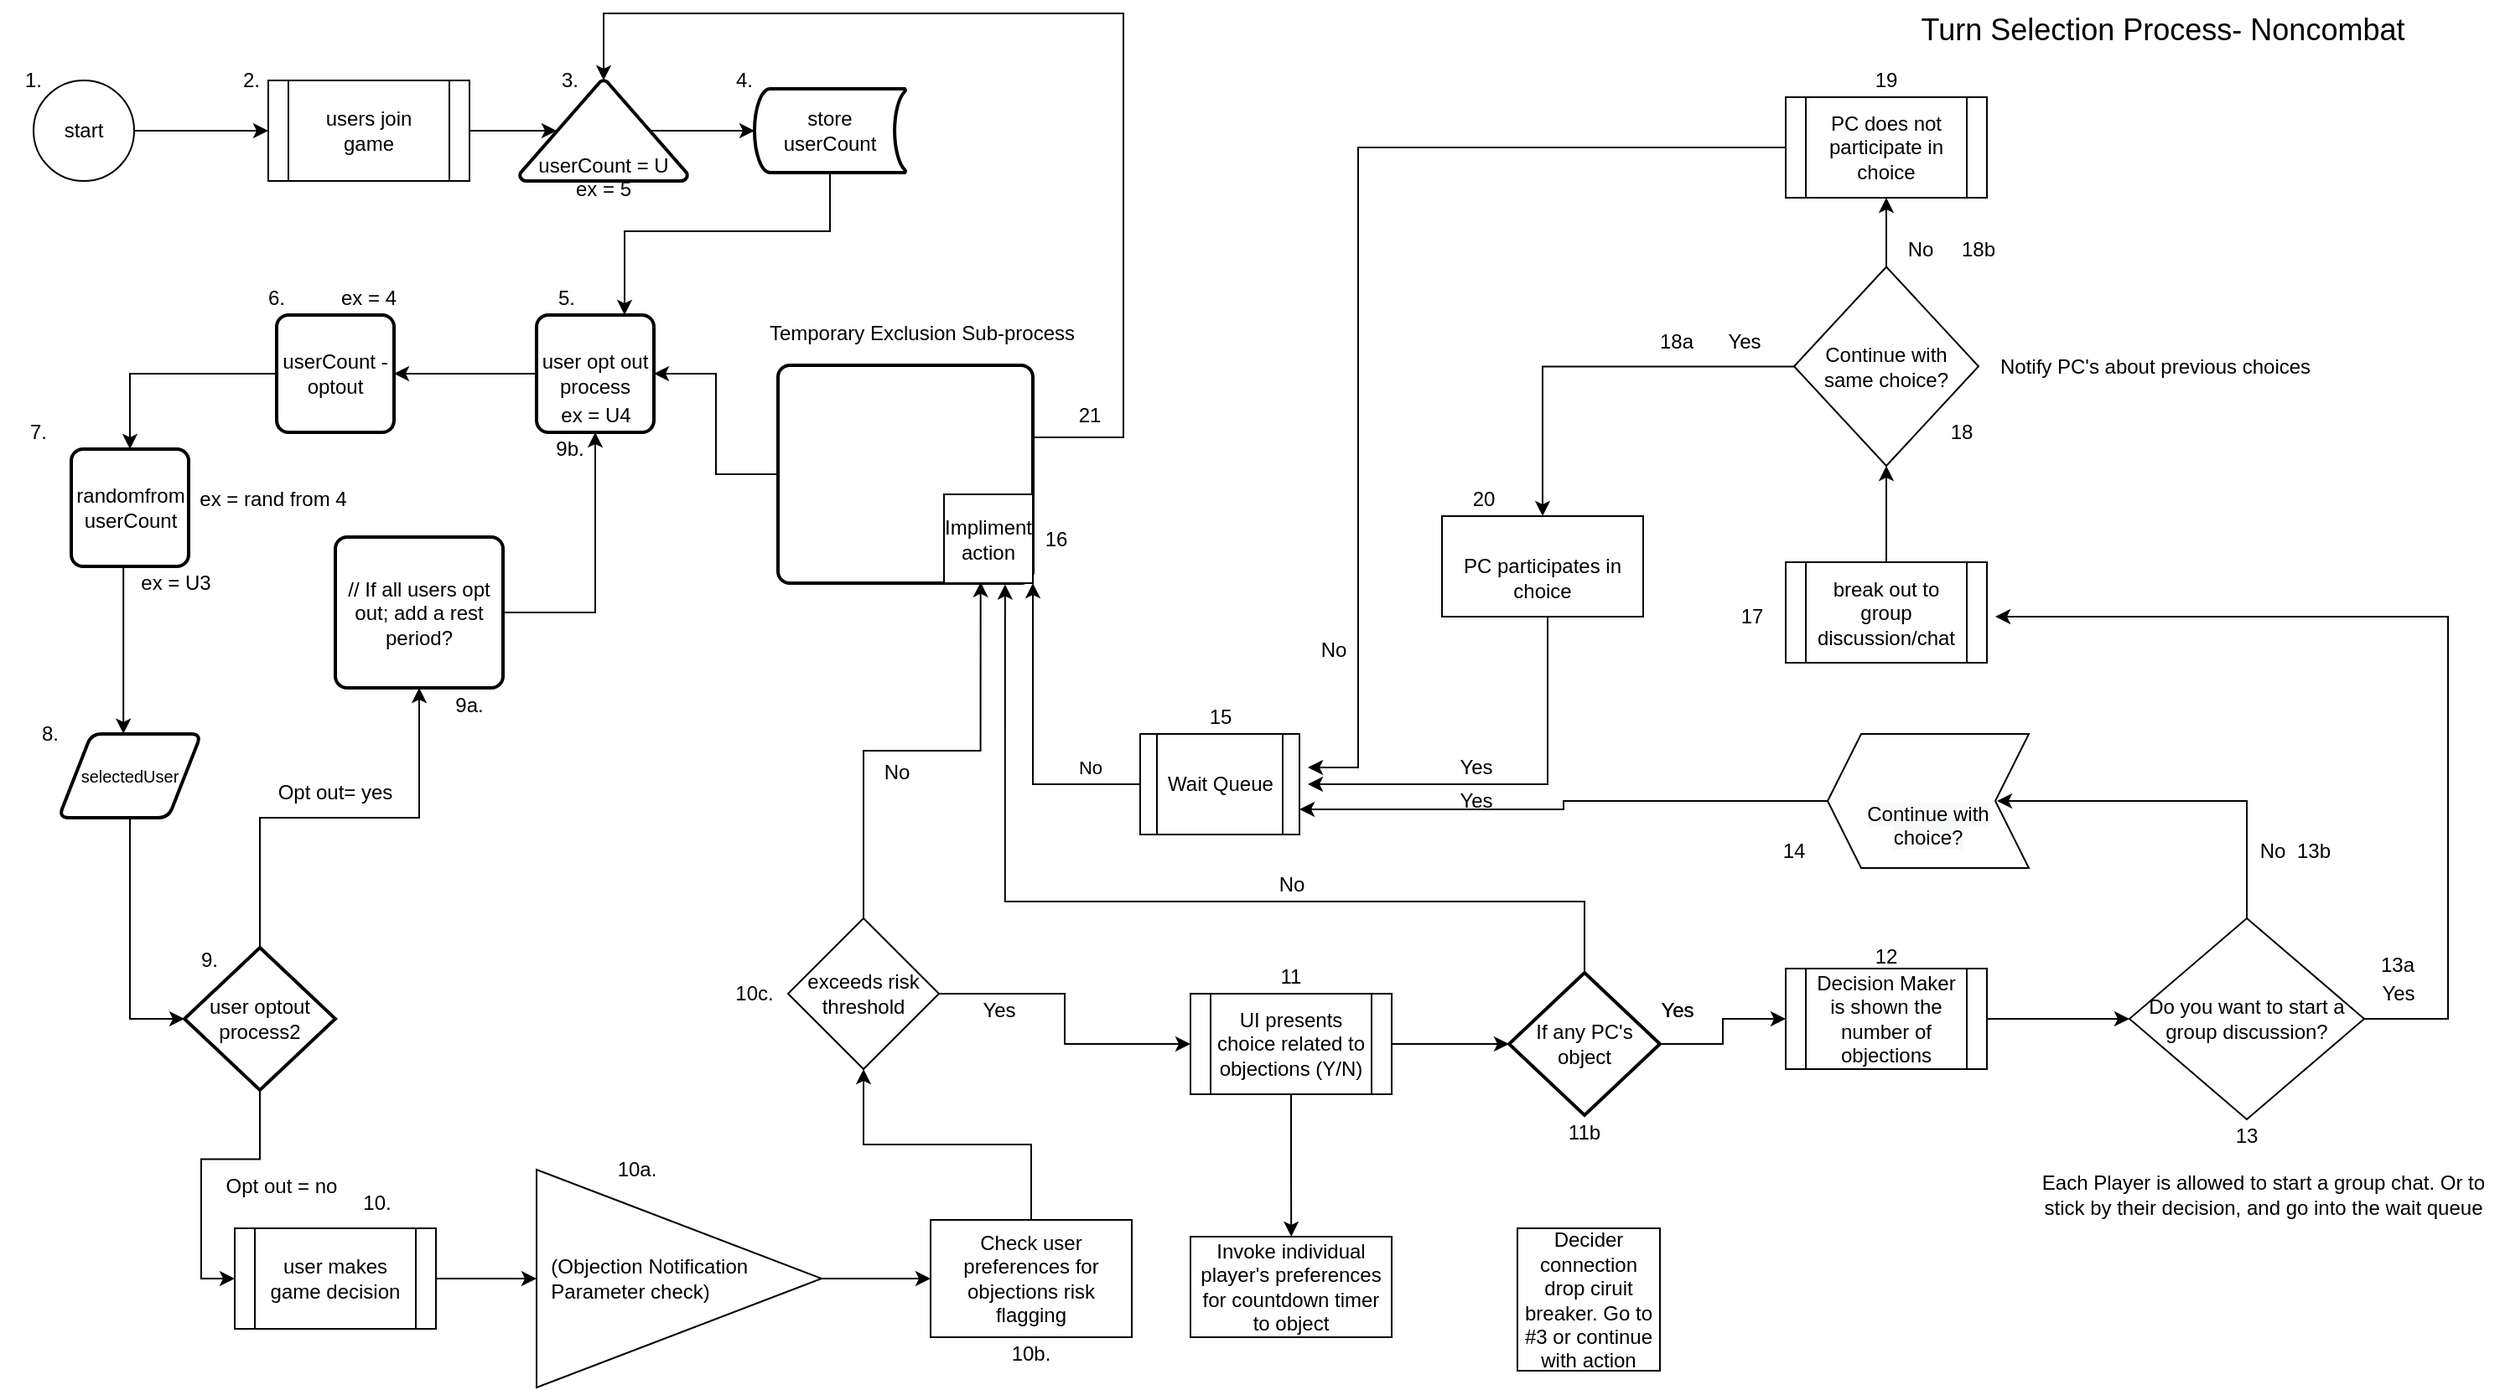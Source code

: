 <mxfile version="14.1.8" type="device"><diagram id="oWCx_M5No-wxquVbjRHU" name="Page-1"><mxGraphModel dx="2782" dy="967" grid="1" gridSize="10" guides="1" tooltips="1" connect="1" arrows="1" fold="1" page="1" pageScale="1" pageWidth="827" pageHeight="1169" math="0" shadow="0"><root><mxCell id="0"/><mxCell id="1" parent="0"/><mxCell id="B80tYZxgnYKz1QoP1Cwe-8" style="edgeStyle=orthogonalEdgeStyle;rounded=0;orthogonalLoop=1;jettySize=auto;html=1;entryX=0;entryY=0.5;entryDx=0;entryDy=0;" parent="1" source="B80tYZxgnYKz1QoP1Cwe-3" target="B80tYZxgnYKz1QoP1Cwe-7" edge="1"><mxGeometry relative="1" as="geometry"/></mxCell><mxCell id="B80tYZxgnYKz1QoP1Cwe-3" value="start" style="ellipse;whiteSpace=wrap;html=1;aspect=fixed;" parent="1" vertex="1"><mxGeometry x="-30" y="70" width="60" height="60" as="geometry"/></mxCell><mxCell id="B80tYZxgnYKz1QoP1Cwe-10" style="edgeStyle=orthogonalEdgeStyle;rounded=0;orthogonalLoop=1;jettySize=auto;html=1;exitX=0.78;exitY=0.5;exitDx=0;exitDy=0;exitPerimeter=0;entryX=0;entryY=0.5;entryDx=0;entryDy=0;entryPerimeter=0;" parent="1" source="B80tYZxgnYKz1QoP1Cwe-4" target="B80tYZxgnYKz1QoP1Cwe-5" edge="1"><mxGeometry relative="1" as="geometry"/></mxCell><mxCell id="B80tYZxgnYKz1QoP1Cwe-4" value="userCount = U" style="strokeWidth=2;html=1;shape=mxgraph.flowchart.extract_or_measurement;whiteSpace=wrap;verticalAlign=bottom;" parent="1" vertex="1"><mxGeometry x="260" y="70" width="100" height="60" as="geometry"/></mxCell><mxCell id="Dy7L4YhWGu7ANiwf-zTU-11" style="edgeStyle=orthogonalEdgeStyle;rounded=0;orthogonalLoop=1;jettySize=auto;html=1;entryX=0.75;entryY=0;entryDx=0;entryDy=0;" parent="1" source="B80tYZxgnYKz1QoP1Cwe-5" target="B80tYZxgnYKz1QoP1Cwe-23" edge="1"><mxGeometry relative="1" as="geometry"><mxPoint x="445" y="180" as="targetPoint"/><Array as="points"><mxPoint x="445" y="160"/><mxPoint x="322" y="160"/></Array></mxGeometry></mxCell><mxCell id="B80tYZxgnYKz1QoP1Cwe-5" value="store &lt;br&gt;userCount" style="strokeWidth=2;html=1;shape=mxgraph.flowchart.stored_data;whiteSpace=wrap;" parent="1" vertex="1"><mxGeometry x="400" y="75" width="90" height="50" as="geometry"/></mxCell><mxCell id="B80tYZxgnYKz1QoP1Cwe-9" style="edgeStyle=orthogonalEdgeStyle;rounded=0;orthogonalLoop=1;jettySize=auto;html=1;entryX=0.22;entryY=0.5;entryDx=0;entryDy=0;entryPerimeter=0;" parent="1" source="B80tYZxgnYKz1QoP1Cwe-7" target="B80tYZxgnYKz1QoP1Cwe-4" edge="1"><mxGeometry relative="1" as="geometry"><mxPoint x="250" y="100" as="targetPoint"/></mxGeometry></mxCell><mxCell id="B80tYZxgnYKz1QoP1Cwe-7" value="&lt;div&gt;users join &lt;br&gt;&lt;/div&gt;&lt;div&gt;game&lt;/div&gt;" style="shape=process;whiteSpace=wrap;html=1;backgroundOutline=1;" parent="1" vertex="1"><mxGeometry x="110" y="70" width="120" height="60" as="geometry"/></mxCell><mxCell id="B80tYZxgnYKz1QoP1Cwe-21" style="edgeStyle=orthogonalEdgeStyle;rounded=0;orthogonalLoop=1;jettySize=auto;html=1;entryX=0.454;entryY=-0.003;entryDx=0;entryDy=0;entryPerimeter=0;" parent="1" source="B80tYZxgnYKz1QoP1Cwe-11" target="B80tYZxgnYKz1QoP1Cwe-17" edge="1"><mxGeometry relative="1" as="geometry"><Array as="points"><mxPoint x="45" y="330"/><mxPoint x="44" y="330"/></Array></mxGeometry></mxCell><mxCell id="B80tYZxgnYKz1QoP1Cwe-11" value="randomfrom userCount" style="rounded=1;whiteSpace=wrap;html=1;absoluteArcSize=1;arcSize=14;strokeWidth=2;" parent="1" vertex="1"><mxGeometry x="-7.5" y="290" width="70" height="70" as="geometry"/></mxCell><mxCell id="UlQVZLmfVftrrOcNHDtC-3" style="edgeStyle=orthogonalEdgeStyle;rounded=0;orthogonalLoop=1;jettySize=auto;html=1;exitX=1;exitY=0.25;exitDx=0;exitDy=0;entryX=0.5;entryY=0;entryDx=0;entryDy=0;entryPerimeter=0;" parent="1" source="B80tYZxgnYKz1QoP1Cwe-15" target="B80tYZxgnYKz1QoP1Cwe-4" edge="1"><mxGeometry relative="1" as="geometry"><mxPoint x="520" y="109" as="targetPoint"/><Array as="points"><mxPoint x="566" y="283"/><mxPoint x="620" y="283"/><mxPoint x="620" y="30"/><mxPoint x="310" y="30"/></Array></mxGeometry></mxCell><mxCell id="PxS6H35MOPUy0HaYSPKW-5" style="edgeStyle=orthogonalEdgeStyle;rounded=0;orthogonalLoop=1;jettySize=auto;html=1;entryX=1;entryY=0.5;entryDx=0;entryDy=0;" parent="1" source="B80tYZxgnYKz1QoP1Cwe-15" target="B80tYZxgnYKz1QoP1Cwe-23" edge="1"><mxGeometry relative="1" as="geometry"/></mxCell><mxCell id="B80tYZxgnYKz1QoP1Cwe-15" value="" style="rounded=1;whiteSpace=wrap;html=1;absoluteArcSize=1;arcSize=14;strokeWidth=2;" parent="1" vertex="1"><mxGeometry x="414" y="240" width="152" height="130" as="geometry"/></mxCell><mxCell id="B80tYZxgnYKz1QoP1Cwe-16" value="Temporary Exclusion Sub-process" style="text;html=1;strokeColor=none;fillColor=none;align=center;verticalAlign=middle;whiteSpace=wrap;rounded=0;" parent="1" vertex="1"><mxGeometry x="370" y="210.63" width="260" height="20" as="geometry"/></mxCell><mxCell id="PxS6H35MOPUy0HaYSPKW-12" style="edgeStyle=orthogonalEdgeStyle;rounded=0;orthogonalLoop=1;jettySize=auto;html=1;entryX=0;entryY=0.5;entryDx=0;entryDy=0;entryPerimeter=0;" parent="1" source="B80tYZxgnYKz1QoP1Cwe-17" target="B80tYZxgnYKz1QoP1Cwe-34" edge="1"><mxGeometry relative="1" as="geometry"/></mxCell><mxCell id="B80tYZxgnYKz1QoP1Cwe-17" value="&lt;div style=&quot;font-size: 10px&quot;&gt;&lt;font style=&quot;font-size: 10px&quot;&gt;selectedUser&lt;/font&gt;&lt;/div&gt;" style="shape=parallelogram;html=1;strokeWidth=2;perimeter=parallelogramPerimeter;whiteSpace=wrap;rounded=1;arcSize=12;size=0.23;" parent="1" vertex="1"><mxGeometry x="-15" y="460" width="85" height="50" as="geometry"/></mxCell><mxCell id="B80tYZxgnYKz1QoP1Cwe-18" value="ex = U3" style="text;html=1;strokeColor=none;fillColor=none;align=center;verticalAlign=middle;whiteSpace=wrap;rounded=0;" parent="1" vertex="1"><mxGeometry x="30" y="360" width="50" height="20" as="geometry"/></mxCell><mxCell id="B80tYZxgnYKz1QoP1Cwe-19" value="ex = 5" style="text;html=1;strokeColor=none;fillColor=none;align=center;verticalAlign=middle;whiteSpace=wrap;rounded=0;" parent="1" vertex="1"><mxGeometry x="290" y="125" width="40" height="20" as="geometry"/></mxCell><mxCell id="B80tYZxgnYKz1QoP1Cwe-28" style="edgeStyle=orthogonalEdgeStyle;rounded=0;orthogonalLoop=1;jettySize=auto;html=1;entryX=1;entryY=0.5;entryDx=0;entryDy=0;" parent="1" source="B80tYZxgnYKz1QoP1Cwe-23" target="B80tYZxgnYKz1QoP1Cwe-27" edge="1"><mxGeometry relative="1" as="geometry"/></mxCell><mxCell id="B80tYZxgnYKz1QoP1Cwe-23" value="user opt out process" style="rounded=1;whiteSpace=wrap;html=1;absoluteArcSize=1;arcSize=14;strokeWidth=2;" parent="1" vertex="1"><mxGeometry x="270" y="210" width="70" height="70" as="geometry"/></mxCell><mxCell id="B80tYZxgnYKz1QoP1Cwe-29" style="edgeStyle=orthogonalEdgeStyle;rounded=0;orthogonalLoop=1;jettySize=auto;html=1;entryX=0.5;entryY=0;entryDx=0;entryDy=0;" parent="1" source="B80tYZxgnYKz1QoP1Cwe-27" target="B80tYZxgnYKz1QoP1Cwe-11" edge="1"><mxGeometry relative="1" as="geometry"/></mxCell><mxCell id="B80tYZxgnYKz1QoP1Cwe-27" value="userCount - optout" style="rounded=1;whiteSpace=wrap;html=1;absoluteArcSize=1;arcSize=14;strokeWidth=2;" parent="1" vertex="1"><mxGeometry x="115" y="210" width="70" height="70" as="geometry"/></mxCell><mxCell id="B80tYZxgnYKz1QoP1Cwe-30" value="ex = U4" style="text;html=1;strokeColor=none;fillColor=none;align=center;verticalAlign=middle;whiteSpace=wrap;rounded=0;" parent="1" vertex="1"><mxGeometry x="282.5" y="260" width="45" height="20" as="geometry"/></mxCell><mxCell id="B80tYZxgnYKz1QoP1Cwe-31" value="&lt;div&gt;ex = 4&lt;/div&gt;" style="text;html=1;strokeColor=none;fillColor=none;align=center;verticalAlign=middle;whiteSpace=wrap;rounded=0;" parent="1" vertex="1"><mxGeometry x="150" y="190" width="40" height="20" as="geometry"/></mxCell><mxCell id="B80tYZxgnYKz1QoP1Cwe-32" value="ex = rand from 4" style="text;html=1;strokeColor=none;fillColor=none;align=center;verticalAlign=middle;whiteSpace=wrap;rounded=0;" parent="1" vertex="1"><mxGeometry x="62.5" y="310" width="100" height="20" as="geometry"/></mxCell><mxCell id="PxS6H35MOPUy0HaYSPKW-9" style="edgeStyle=orthogonalEdgeStyle;rounded=0;orthogonalLoop=1;jettySize=auto;html=1;" parent="1" source="B80tYZxgnYKz1QoP1Cwe-34" target="UlQVZLmfVftrrOcNHDtC-8" edge="1"><mxGeometry relative="1" as="geometry"/></mxCell><mxCell id="PxS6H35MOPUy0HaYSPKW-23" style="edgeStyle=orthogonalEdgeStyle;rounded=0;orthogonalLoop=1;jettySize=auto;html=1;entryX=0;entryY=0.5;entryDx=0;entryDy=0;" parent="1" source="B80tYZxgnYKz1QoP1Cwe-34" target="bzGtWMYTgqq_oHbvVR3t-1" edge="1"><mxGeometry relative="1" as="geometry"/></mxCell><mxCell id="B80tYZxgnYKz1QoP1Cwe-34" value="user optout process2" style="strokeWidth=2;html=1;shape=mxgraph.flowchart.decision;whiteSpace=wrap;" parent="1" vertex="1"><mxGeometry x="60" y="587.5" width="90" height="85" as="geometry"/></mxCell><mxCell id="bzGtWMYTgqq_oHbvVR3t-1" value="user makes game decision" style="shape=process;whiteSpace=wrap;html=1;backgroundOutline=1;" parent="1" vertex="1"><mxGeometry x="90" y="755" width="120" height="60" as="geometry"/></mxCell><mxCell id="bzGtWMYTgqq_oHbvVR3t-7" value="1." style="text;html=1;strokeColor=none;fillColor=none;align=center;verticalAlign=middle;whiteSpace=wrap;rounded=0;" parent="1" vertex="1"><mxGeometry x="-50" y="60" width="40" height="20" as="geometry"/></mxCell><mxCell id="bzGtWMYTgqq_oHbvVR3t-8" value="2." style="text;html=1;strokeColor=none;fillColor=none;align=center;verticalAlign=middle;whiteSpace=wrap;rounded=0;" parent="1" vertex="1"><mxGeometry x="80" y="60" width="40" height="20" as="geometry"/></mxCell><mxCell id="bzGtWMYTgqq_oHbvVR3t-9" value="3." style="text;html=1;strokeColor=none;fillColor=none;align=center;verticalAlign=middle;whiteSpace=wrap;rounded=0;" parent="1" vertex="1"><mxGeometry x="270" y="60" width="40" height="20" as="geometry"/></mxCell><mxCell id="bzGtWMYTgqq_oHbvVR3t-10" value="&lt;div&gt;4.&lt;/div&gt;" style="text;html=1;strokeColor=none;fillColor=none;align=center;verticalAlign=middle;whiteSpace=wrap;rounded=0;" parent="1" vertex="1"><mxGeometry x="374" y="60" width="40" height="20" as="geometry"/></mxCell><mxCell id="bzGtWMYTgqq_oHbvVR3t-11" value="5." style="text;html=1;strokeColor=none;fillColor=none;align=center;verticalAlign=middle;whiteSpace=wrap;rounded=0;" parent="1" vertex="1"><mxGeometry x="267.5" y="190" width="40" height="20" as="geometry"/></mxCell><mxCell id="bzGtWMYTgqq_oHbvVR3t-12" value="6." style="text;html=1;strokeColor=none;fillColor=none;align=center;verticalAlign=middle;whiteSpace=wrap;rounded=0;" parent="1" vertex="1"><mxGeometry x="95" y="190" width="40" height="20" as="geometry"/></mxCell><mxCell id="bzGtWMYTgqq_oHbvVR3t-13" value="7." style="text;html=1;strokeColor=none;fillColor=none;align=center;verticalAlign=middle;whiteSpace=wrap;rounded=0;" parent="1" vertex="1"><mxGeometry x="-47.5" y="270" width="40" height="20" as="geometry"/></mxCell><mxCell id="bzGtWMYTgqq_oHbvVR3t-14" value="8." style="text;html=1;strokeColor=none;fillColor=none;align=center;verticalAlign=middle;whiteSpace=wrap;rounded=0;" parent="1" vertex="1"><mxGeometry x="-40" y="450" width="40" height="20" as="geometry"/></mxCell><mxCell id="bzGtWMYTgqq_oHbvVR3t-15" value="9." style="text;html=1;strokeColor=none;fillColor=none;align=center;verticalAlign=middle;whiteSpace=wrap;rounded=0;" parent="1" vertex="1"><mxGeometry x="55" y="585" width="40" height="20" as="geometry"/></mxCell><mxCell id="bzGtWMYTgqq_oHbvVR3t-16" value="9a." style="text;html=1;strokeColor=none;fillColor=none;align=center;verticalAlign=middle;whiteSpace=wrap;rounded=0;" parent="1" vertex="1"><mxGeometry x="210" y="432.5" width="40" height="20" as="geometry"/></mxCell><mxCell id="bzGtWMYTgqq_oHbvVR3t-17" value="9b." style="text;html=1;strokeColor=none;fillColor=none;align=center;verticalAlign=middle;whiteSpace=wrap;rounded=0;" parent="1" vertex="1"><mxGeometry x="270" y="280" width="40" height="20" as="geometry"/></mxCell><mxCell id="PxS6H35MOPUy0HaYSPKW-10" style="edgeStyle=orthogonalEdgeStyle;rounded=0;orthogonalLoop=1;jettySize=auto;html=1;entryX=0.5;entryY=1;entryDx=0;entryDy=0;" parent="1" source="UlQVZLmfVftrrOcNHDtC-8" target="B80tYZxgnYKz1QoP1Cwe-23" edge="1"><mxGeometry relative="1" as="geometry"><mxPoint x="300" y="330" as="targetPoint"/></mxGeometry></mxCell><mxCell id="UlQVZLmfVftrrOcNHDtC-8" value="// If all users opt out; add a rest period?" style="rounded=1;whiteSpace=wrap;html=1;absoluteArcSize=1;arcSize=14;strokeWidth=2;" parent="1" vertex="1"><mxGeometry x="150" y="342.5" width="100" height="90" as="geometry"/></mxCell><mxCell id="UlQVZLmfVftrrOcNHDtC-24" style="edgeStyle=orthogonalEdgeStyle;rounded=0;orthogonalLoop=1;jettySize=auto;html=1;entryX=0;entryY=0.5;entryDx=0;entryDy=0;entryPerimeter=0;" parent="1" source="UlQVZLmfVftrrOcNHDtC-15" target="UlQVZLmfVftrrOcNHDtC-17" edge="1"><mxGeometry relative="1" as="geometry"/></mxCell><mxCell id="VPiIIbOqNxlEJTwEq-nO-1" style="edgeStyle=orthogonalEdgeStyle;rounded=0;orthogonalLoop=1;jettySize=auto;html=1;exitX=0.5;exitY=1;exitDx=0;exitDy=0;" parent="1" source="UlQVZLmfVftrrOcNHDtC-15" edge="1"><mxGeometry relative="1" as="geometry"><mxPoint x="720.103" y="760" as="targetPoint"/></mxGeometry></mxCell><mxCell id="UlQVZLmfVftrrOcNHDtC-15" value="UI presents choice related to objections (Y/N)" style="shape=process;whiteSpace=wrap;html=1;backgroundOutline=1;" parent="1" vertex="1"><mxGeometry x="660" y="615" width="120" height="60" as="geometry"/></mxCell><mxCell id="VPiIIbOqNxlEJTwEq-nO-19" style="edgeStyle=orthogonalEdgeStyle;rounded=0;orthogonalLoop=1;jettySize=auto;html=1;exitX=1;exitY=0.5;exitDx=0;exitDy=0;exitPerimeter=0;entryX=0;entryY=0.5;entryDx=0;entryDy=0;" parent="1" source="UlQVZLmfVftrrOcNHDtC-17" target="VPiIIbOqNxlEJTwEq-nO-15" edge="1"><mxGeometry relative="1" as="geometry"/></mxCell><mxCell id="VPiIIbOqNxlEJTwEq-nO-22" style="edgeStyle=orthogonalEdgeStyle;rounded=0;orthogonalLoop=1;jettySize=auto;html=1;entryX=0.891;entryY=1.006;entryDx=0;entryDy=0;entryPerimeter=0;" parent="1" source="UlQVZLmfVftrrOcNHDtC-17" target="B80tYZxgnYKz1QoP1Cwe-15" edge="1"><mxGeometry relative="1" as="geometry"><mxPoint x="580" y="460" as="targetPoint"/><Array as="points"><mxPoint x="895" y="560"/><mxPoint x="549" y="560"/></Array></mxGeometry></mxCell><mxCell id="UlQVZLmfVftrrOcNHDtC-17" value="&lt;span&gt;If any PC's object&lt;/span&gt;" style="strokeWidth=2;html=1;shape=mxgraph.flowchart.decision;whiteSpace=wrap;" parent="1" vertex="1"><mxGeometry x="850" y="602.5" width="90" height="85" as="geometry"/></mxCell><mxCell id="Dy7L4YhWGu7ANiwf-zTU-14" value="" style="edgeStyle=orthogonalEdgeStyle;rounded=0;orthogonalLoop=1;jettySize=auto;html=1;" parent="1" source="UlQVZLmfVftrrOcNHDtC-23" target="Dy7L4YhWGu7ANiwf-zTU-13" edge="1"><mxGeometry relative="1" as="geometry"/></mxCell><mxCell id="UlQVZLmfVftrrOcNHDtC-23" value="break out to group discussion/chat" style="shape=process;whiteSpace=wrap;html=1;backgroundOutline=1;" parent="1" vertex="1"><mxGeometry x="1015" y="357.5" width="120" height="60" as="geometry"/></mxCell><mxCell id="UlQVZLmfVftrrOcNHDtC-25" value="10." style="text;html=1;strokeColor=none;fillColor=none;align=center;verticalAlign=middle;whiteSpace=wrap;rounded=0;" parent="1" vertex="1"><mxGeometry x="155" y="730" width="40" height="20" as="geometry"/></mxCell><mxCell id="UlQVZLmfVftrrOcNHDtC-26" value="11" style="text;html=1;strokeColor=none;fillColor=none;align=center;verticalAlign=middle;whiteSpace=wrap;rounded=0;" parent="1" vertex="1"><mxGeometry x="700" y="595" width="40" height="20" as="geometry"/></mxCell><mxCell id="UlQVZLmfVftrrOcNHDtC-28" value="12" style="text;html=1;strokeColor=none;fillColor=none;align=center;verticalAlign=middle;whiteSpace=wrap;rounded=0;" parent="1" vertex="1"><mxGeometry x="1055" y="582.5" width="40" height="20" as="geometry"/></mxCell><mxCell id="VPiIIbOqNxlEJTwEq-nO-2" value="Invoke individual player's preferences for countdown timer&lt;br&gt;to object" style="rounded=0;whiteSpace=wrap;html=1;" parent="1" vertex="1"><mxGeometry x="660" y="760" width="120" height="60" as="geometry"/></mxCell><mxCell id="VPiIIbOqNxlEJTwEq-nO-6" style="edgeStyle=orthogonalEdgeStyle;rounded=0;orthogonalLoop=1;jettySize=auto;html=1;entryX=0;entryY=0.5;entryDx=0;entryDy=0;" parent="1" source="VPiIIbOqNxlEJTwEq-nO-4" target="VPiIIbOqNxlEJTwEq-nO-8" edge="1"><mxGeometry relative="1" as="geometry"><mxPoint x="540" y="760" as="targetPoint"/></mxGeometry></mxCell><mxCell id="VPiIIbOqNxlEJTwEq-nO-4" value="&amp;nbsp; (Objection Notification&lt;br&gt;&amp;nbsp; Parameter check)" style="triangle;whiteSpace=wrap;html=1;rotation=0;align=left;" parent="1" vertex="1"><mxGeometry x="270" y="720" width="170" height="130" as="geometry"/></mxCell><mxCell id="VPiIIbOqNxlEJTwEq-nO-5" style="edgeStyle=orthogonalEdgeStyle;rounded=0;orthogonalLoop=1;jettySize=auto;html=1;entryX=0;entryY=0.5;entryDx=0;entryDy=0;" parent="1" source="bzGtWMYTgqq_oHbvVR3t-1" target="VPiIIbOqNxlEJTwEq-nO-4" edge="1"><mxGeometry relative="1" as="geometry"><mxPoint x="660" y="640" as="targetPoint"/><mxPoint x="440" y="640" as="sourcePoint"/></mxGeometry></mxCell><mxCell id="Dy7L4YhWGu7ANiwf-zTU-9" style="edgeStyle=orthogonalEdgeStyle;rounded=0;orthogonalLoop=1;jettySize=auto;html=1;" parent="1" source="VPiIIbOqNxlEJTwEq-nO-8" target="VPiIIbOqNxlEJTwEq-nO-9" edge="1"><mxGeometry relative="1" as="geometry"/></mxCell><mxCell id="VPiIIbOqNxlEJTwEq-nO-8" value="Check user preferences for objections risk flagging" style="rounded=0;whiteSpace=wrap;html=1;" parent="1" vertex="1"><mxGeometry x="505" y="750" width="120" height="70" as="geometry"/></mxCell><mxCell id="VPiIIbOqNxlEJTwEq-nO-13" style="edgeStyle=orthogonalEdgeStyle;rounded=0;orthogonalLoop=1;jettySize=auto;html=1;entryX=0.795;entryY=0.995;entryDx=0;entryDy=0;entryPerimeter=0;" parent="1" source="VPiIIbOqNxlEJTwEq-nO-9" target="B80tYZxgnYKz1QoP1Cwe-15" edge="1"><mxGeometry relative="1" as="geometry"><mxPoint x="550" y="470" as="targetPoint"/></mxGeometry></mxCell><mxCell id="VPiIIbOqNxlEJTwEq-nO-14" value="No" style="edgeLabel;html=1;align=center;verticalAlign=middle;resizable=0;points=[];" parent="VPiIIbOqNxlEJTwEq-nO-13" vertex="1" connectable="0"><mxGeometry x="0.39" relative="1" as="geometry"><mxPoint x="65.2" y="27.58" as="offset"/></mxGeometry></mxCell><mxCell id="PxS6H35MOPUy0HaYSPKW-19" style="edgeStyle=orthogonalEdgeStyle;rounded=0;orthogonalLoop=1;jettySize=auto;html=1;entryX=0;entryY=0.5;entryDx=0;entryDy=0;" parent="1" source="VPiIIbOqNxlEJTwEq-nO-9" target="UlQVZLmfVftrrOcNHDtC-15" edge="1"><mxGeometry relative="1" as="geometry"/></mxCell><mxCell id="VPiIIbOqNxlEJTwEq-nO-9" value="exceeds risk threshold" style="rhombus;whiteSpace=wrap;html=1;" parent="1" vertex="1"><mxGeometry x="420" y="570" width="90" height="90" as="geometry"/></mxCell><mxCell id="Dy7L4YhWGu7ANiwf-zTU-30" value="" style="edgeStyle=orthogonalEdgeStyle;rounded=0;orthogonalLoop=1;jettySize=auto;html=1;" parent="1" source="VPiIIbOqNxlEJTwEq-nO-15" target="Dy7L4YhWGu7ANiwf-zTU-29" edge="1"><mxGeometry relative="1" as="geometry"/></mxCell><mxCell id="VPiIIbOqNxlEJTwEq-nO-15" value="Decision Maker is shown the number of objections" style="shape=process;whiteSpace=wrap;html=1;backgroundOutline=1;" parent="1" vertex="1"><mxGeometry x="1015" y="600" width="120" height="60" as="geometry"/></mxCell><mxCell id="VPiIIbOqNxlEJTwEq-nO-18" value="Yes" style="text;html=1;align=center;verticalAlign=middle;resizable=0;points=[];autosize=1;" parent="1" vertex="1"><mxGeometry x="810" y="490" width="40" height="20" as="geometry"/></mxCell><mxCell id="VPiIIbOqNxlEJTwEq-nO-20" value="Yes" style="text;html=1;align=center;verticalAlign=middle;resizable=0;points=[];autosize=1;" parent="1" vertex="1"><mxGeometry x="930" y="615" width="40" height="20" as="geometry"/></mxCell><mxCell id="VPiIIbOqNxlEJTwEq-nO-23" value="No" style="text;html=1;align=center;verticalAlign=middle;resizable=0;points=[];autosize=1;" parent="1" vertex="1"><mxGeometry x="705" y="540" width="30" height="20" as="geometry"/></mxCell><mxCell id="VPiIIbOqNxlEJTwEq-nO-26" value="No" style="text;html=1;align=center;verticalAlign=middle;resizable=0;points=[];autosize=1;" parent="1" vertex="1"><mxGeometry x="1290" y="520" width="30" height="20" as="geometry"/></mxCell><mxCell id="Dy7L4YhWGu7ANiwf-zTU-16" value="" style="edgeStyle=orthogonalEdgeStyle;rounded=0;orthogonalLoop=1;jettySize=auto;html=1;entryX=0.5;entryY=0;entryDx=0;entryDy=0;" parent="1" source="Dy7L4YhWGu7ANiwf-zTU-13" target="Dy7L4YhWGu7ANiwf-zTU-27" edge="1"><mxGeometry relative="1" as="geometry"><mxPoint x="872.529" y="307.531" as="targetPoint"/></mxGeometry></mxCell><mxCell id="Dy7L4YhWGu7ANiwf-zTU-24" value="" style="edgeStyle=orthogonalEdgeStyle;rounded=0;orthogonalLoop=1;jettySize=auto;html=1;" parent="1" source="Dy7L4YhWGu7ANiwf-zTU-13" target="Dy7L4YhWGu7ANiwf-zTU-23" edge="1"><mxGeometry relative="1" as="geometry"/></mxCell><mxCell id="Dy7L4YhWGu7ANiwf-zTU-13" value="Continue with &lt;br&gt;same choice?" style="rhombus;whiteSpace=wrap;html=1;" parent="1" vertex="1"><mxGeometry x="1020" y="181.25" width="110" height="118.75" as="geometry"/></mxCell><mxCell id="Dy7L4YhWGu7ANiwf-zTU-20" style="edgeStyle=orthogonalEdgeStyle;rounded=0;orthogonalLoop=1;jettySize=auto;html=1;exitX=0.5;exitY=1;exitDx=0;exitDy=0;" parent="1" source="Dy7L4YhWGu7ANiwf-zTU-27" edge="1"><mxGeometry relative="1" as="geometry"><mxPoint x="730" y="490" as="targetPoint"/><mxPoint x="872.529" y="417.469" as="sourcePoint"/><Array as="points"><mxPoint x="873" y="390"/><mxPoint x="873" y="490"/></Array></mxGeometry></mxCell><mxCell id="Dy7L4YhWGu7ANiwf-zTU-17" value="Yes" style="text;html=1;align=center;verticalAlign=middle;resizable=0;points=[];autosize=1;" parent="1" vertex="1"><mxGeometry x="930" y="615" width="40" height="20" as="geometry"/></mxCell><mxCell id="Dy7L4YhWGu7ANiwf-zTU-18" value="Yes" style="text;html=1;align=center;verticalAlign=middle;resizable=0;points=[];autosize=1;" parent="1" vertex="1"><mxGeometry x="970" y="216.25" width="40" height="20" as="geometry"/></mxCell><mxCell id="Dy7L4YhWGu7ANiwf-zTU-21" value="Yes" style="text;html=1;align=center;verticalAlign=middle;resizable=0;points=[];autosize=1;" parent="1" vertex="1"><mxGeometry x="810" y="470" width="40" height="20" as="geometry"/></mxCell><mxCell id="Dy7L4YhWGu7ANiwf-zTU-25" style="edgeStyle=orthogonalEdgeStyle;rounded=0;orthogonalLoop=1;jettySize=auto;html=1;" parent="1" source="Dy7L4YhWGu7ANiwf-zTU-23" edge="1"><mxGeometry relative="1" as="geometry"><mxPoint x="730" y="480" as="targetPoint"/><Array as="points"><mxPoint x="760" y="110"/><mxPoint x="760" y="480"/></Array></mxGeometry></mxCell><mxCell id="Dy7L4YhWGu7ANiwf-zTU-23" value="PC does not participate in choice" style="shape=process;whiteSpace=wrap;html=1;backgroundOutline=1;" parent="1" vertex="1"><mxGeometry x="1015" y="80" width="120" height="60" as="geometry"/></mxCell><mxCell id="Dy7L4YhWGu7ANiwf-zTU-26" value="No" style="text;html=1;align=center;verticalAlign=middle;resizable=0;points=[];autosize=1;" parent="1" vertex="1"><mxGeometry x="1080" y="161.25" width="30" height="20" as="geometry"/></mxCell><mxCell id="Dy7L4YhWGu7ANiwf-zTU-27" value="&lt;br&gt;PC participates in choice&lt;br&gt;" style="rounded=0;whiteSpace=wrap;html=1;" parent="1" vertex="1"><mxGeometry x="810" y="330" width="120" height="60" as="geometry"/></mxCell><mxCell id="Dy7L4YhWGu7ANiwf-zTU-31" style="edgeStyle=orthogonalEdgeStyle;rounded=0;orthogonalLoop=1;jettySize=auto;html=1;" parent="1" source="Dy7L4YhWGu7ANiwf-zTU-29" edge="1"><mxGeometry relative="1" as="geometry"><mxPoint x="1141" y="500" as="targetPoint"/><Array as="points"><mxPoint x="1290" y="500"/><mxPoint x="1141" y="500"/></Array></mxGeometry></mxCell><mxCell id="Dy7L4YhWGu7ANiwf-zTU-32" style="edgeStyle=orthogonalEdgeStyle;rounded=0;orthogonalLoop=1;jettySize=auto;html=1;" parent="1" source="Dy7L4YhWGu7ANiwf-zTU-29" edge="1"><mxGeometry relative="1" as="geometry"><mxPoint x="1140" y="390" as="targetPoint"/><Array as="points"><mxPoint x="1410" y="390"/></Array></mxGeometry></mxCell><mxCell id="Dy7L4YhWGu7ANiwf-zTU-29" value="Do you want to start a group discussion?" style="rhombus;whiteSpace=wrap;html=1;" parent="1" vertex="1"><mxGeometry x="1220" y="570" width="140" height="120" as="geometry"/></mxCell><mxCell id="Dy7L4YhWGu7ANiwf-zTU-33" value="Yes" style="text;html=1;align=center;verticalAlign=middle;resizable=0;points=[];autosize=1;" parent="1" vertex="1"><mxGeometry x="1360" y="605" width="40" height="20" as="geometry"/></mxCell><mxCell id="Dy7L4YhWGu7ANiwf-zTU-36" style="edgeStyle=orthogonalEdgeStyle;rounded=0;orthogonalLoop=1;jettySize=auto;html=1;entryX=1;entryY=1;entryDx=0;entryDy=0;" parent="1" source="Dy7L4YhWGu7ANiwf-zTU-34" target="B80tYZxgnYKz1QoP1Cwe-15" edge="1"><mxGeometry relative="1" as="geometry"><mxPoint x="600" y="490.0" as="targetPoint"/></mxGeometry></mxCell><mxCell id="Dy7L4YhWGu7ANiwf-zTU-34" value="Wait Queue" style="shape=process;whiteSpace=wrap;html=1;backgroundOutline=1;" parent="1" vertex="1"><mxGeometry x="630" y="460" width="95" height="60" as="geometry"/></mxCell><mxCell id="Dy7L4YhWGu7ANiwf-zTU-37" value="No" style="text;html=1;align=center;verticalAlign=middle;resizable=0;points=[];autosize=1;" parent="1" vertex="1"><mxGeometry x="730" y="400" width="30" height="20" as="geometry"/></mxCell><mxCell id="yl74REIoUF-eCsRFUOH_-1" value="Each Player is allowed to start a group chat. Or to stick by their decision, and go into the wait queue" style="text;html=1;strokeColor=none;fillColor=none;align=center;verticalAlign=middle;whiteSpace=wrap;rounded=0;" parent="1" vertex="1"><mxGeometry x="1160" y="730" width="280" height="10" as="geometry"/></mxCell><mxCell id="yl74REIoUF-eCsRFUOH_-2" value="Notify PC's about previous choices" style="text;html=1;align=center;verticalAlign=middle;resizable=0;points=[];autosize=1;" parent="1" vertex="1"><mxGeometry x="1135" y="230.62" width="200" height="20" as="geometry"/></mxCell><mxCell id="PxS6H35MOPUy0HaYSPKW-1" value="&lt;font style=&quot;font-size: 18px&quot;&gt;Turn Selection Process- Noncombat&lt;/font&gt;" style="text;html=1;strokeColor=none;fillColor=none;align=center;verticalAlign=middle;whiteSpace=wrap;rounded=0;" parent="1" vertex="1"><mxGeometry x="1080" y="30" width="320" height="20" as="geometry"/></mxCell><mxCell id="PxS6H35MOPUy0HaYSPKW-6" value="16" style="text;html=1;strokeColor=none;fillColor=none;align=center;verticalAlign=middle;whiteSpace=wrap;rounded=0;" parent="1" vertex="1"><mxGeometry x="560" y="333.5" width="40" height="20" as="geometry"/></mxCell><mxCell id="PxS6H35MOPUy0HaYSPKW-16" value="Opt out= yes" style="text;html=1;strokeColor=none;fillColor=none;align=center;verticalAlign=middle;whiteSpace=wrap;rounded=0;" parent="1" vertex="1"><mxGeometry x="105" y="485" width="90" height="20" as="geometry"/></mxCell><mxCell id="PxS6H35MOPUy0HaYSPKW-18" value="Opt out = no" style="text;html=1;strokeColor=none;fillColor=none;align=center;verticalAlign=middle;whiteSpace=wrap;rounded=0;" parent="1" vertex="1"><mxGeometry x="72.5" y="720" width="90" height="20" as="geometry"/></mxCell><mxCell id="PxS6H35MOPUy0HaYSPKW-20" value="Yes" style="text;html=1;strokeColor=none;fillColor=none;align=center;verticalAlign=middle;whiteSpace=wrap;rounded=0;" parent="1" vertex="1"><mxGeometry x="526" y="615" width="40" height="20" as="geometry"/></mxCell><mxCell id="PxS6H35MOPUy0HaYSPKW-21" value="No" style="text;html=1;strokeColor=none;fillColor=none;align=center;verticalAlign=middle;whiteSpace=wrap;rounded=0;" parent="1" vertex="1"><mxGeometry x="465" y="472.5" width="40" height="20" as="geometry"/></mxCell><mxCell id="HksK7tGtl3H3gGA8jVHb-1" value="Decider connection drop ciruit breaker. Go to #3 or continue with action" style="whiteSpace=wrap;html=1;aspect=fixed;" vertex="1" parent="1"><mxGeometry x="855" y="755" width="85" height="85" as="geometry"/></mxCell><mxCell id="HksK7tGtl3H3gGA8jVHb-2" value="Impliment action" style="whiteSpace=wrap;html=1;aspect=fixed;" vertex="1" parent="1"><mxGeometry x="513" y="317" width="53" height="53" as="geometry"/></mxCell><mxCell id="HksK7tGtl3H3gGA8jVHb-3" value="10a." style="text;html=1;strokeColor=none;fillColor=none;align=center;verticalAlign=middle;whiteSpace=wrap;rounded=0;" vertex="1" parent="1"><mxGeometry x="310" y="710" width="40" height="20" as="geometry"/></mxCell><mxCell id="HksK7tGtl3H3gGA8jVHb-4" value="10b." style="text;html=1;strokeColor=none;fillColor=none;align=center;verticalAlign=middle;whiteSpace=wrap;rounded=0;" vertex="1" parent="1"><mxGeometry x="545" y="820" width="40" height="20" as="geometry"/></mxCell><mxCell id="HksK7tGtl3H3gGA8jVHb-5" value="10c." style="text;html=1;strokeColor=none;fillColor=none;align=center;verticalAlign=middle;whiteSpace=wrap;rounded=0;" vertex="1" parent="1"><mxGeometry x="380" y="605" width="40" height="20" as="geometry"/></mxCell><mxCell id="HksK7tGtl3H3gGA8jVHb-6" value="11b" style="text;html=1;strokeColor=none;fillColor=none;align=center;verticalAlign=middle;whiteSpace=wrap;rounded=0;" vertex="1" parent="1"><mxGeometry x="875" y="688" width="40" height="20" as="geometry"/></mxCell><mxCell id="HksK7tGtl3H3gGA8jVHb-7" value="13" style="text;html=1;strokeColor=none;fillColor=none;align=center;verticalAlign=middle;whiteSpace=wrap;rounded=0;" vertex="1" parent="1"><mxGeometry x="1270" y="690" width="40" height="20" as="geometry"/></mxCell><mxCell id="HksK7tGtl3H3gGA8jVHb-8" value="13a" style="text;html=1;strokeColor=none;fillColor=none;align=center;verticalAlign=middle;whiteSpace=wrap;rounded=0;" vertex="1" parent="1"><mxGeometry x="1360" y="588" width="40" height="20" as="geometry"/></mxCell><mxCell id="HksK7tGtl3H3gGA8jVHb-9" value="13b" style="text;html=1;strokeColor=none;fillColor=none;align=center;verticalAlign=middle;whiteSpace=wrap;rounded=0;" vertex="1" parent="1"><mxGeometry x="1310" y="520" width="40" height="20" as="geometry"/></mxCell><mxCell id="HksK7tGtl3H3gGA8jVHb-10" value="14" style="text;html=1;strokeColor=none;fillColor=none;align=center;verticalAlign=middle;whiteSpace=wrap;rounded=0;" vertex="1" parent="1"><mxGeometry x="1000" y="520" width="40" height="20" as="geometry"/></mxCell><mxCell id="HksK7tGtl3H3gGA8jVHb-12" style="edgeStyle=orthogonalEdgeStyle;rounded=0;orthogonalLoop=1;jettySize=auto;html=1;entryX=1;entryY=0.75;entryDx=0;entryDy=0;" edge="1" parent="1" source="HksK7tGtl3H3gGA8jVHb-11" target="Dy7L4YhWGu7ANiwf-zTU-34"><mxGeometry relative="1" as="geometry"/></mxCell><mxCell id="HksK7tGtl3H3gGA8jVHb-11" value="&lt;br&gt;&lt;br&gt;&lt;span style=&quot;background-color: rgb(248 , 249 , 250)&quot;&gt;Continue with &lt;br&gt;choice?&lt;/span&gt;" style="shape=step;perimeter=stepPerimeter;whiteSpace=wrap;html=1;fixedSize=1;rotation=0;flipH=1;" vertex="1" parent="1"><mxGeometry x="1040" y="460" width="120" height="80" as="geometry"/></mxCell><mxCell id="HksK7tGtl3H3gGA8jVHb-14" value="15" style="text;html=1;strokeColor=none;fillColor=none;align=center;verticalAlign=middle;whiteSpace=wrap;rounded=0;" vertex="1" parent="1"><mxGeometry x="657.5" y="440" width="40" height="20" as="geometry"/></mxCell><mxCell id="HksK7tGtl3H3gGA8jVHb-16" value="17" style="text;html=1;strokeColor=none;fillColor=none;align=center;verticalAlign=middle;whiteSpace=wrap;rounded=0;" vertex="1" parent="1"><mxGeometry x="975" y="380" width="40" height="20" as="geometry"/></mxCell><mxCell id="HksK7tGtl3H3gGA8jVHb-17" value="18" style="text;html=1;strokeColor=none;fillColor=none;align=center;verticalAlign=middle;whiteSpace=wrap;rounded=0;" vertex="1" parent="1"><mxGeometry x="1100" y="270" width="40" height="20" as="geometry"/></mxCell><mxCell id="HksK7tGtl3H3gGA8jVHb-18" value="18a" style="text;html=1;strokeColor=none;fillColor=none;align=center;verticalAlign=middle;whiteSpace=wrap;rounded=0;" vertex="1" parent="1"><mxGeometry x="930" y="216" width="40" height="20" as="geometry"/></mxCell><mxCell id="HksK7tGtl3H3gGA8jVHb-19" value="18b" style="text;html=1;strokeColor=none;fillColor=none;align=center;verticalAlign=middle;whiteSpace=wrap;rounded=0;" vertex="1" parent="1"><mxGeometry x="1110" y="161" width="40" height="20" as="geometry"/></mxCell><mxCell id="HksK7tGtl3H3gGA8jVHb-20" value="19" style="text;html=1;strokeColor=none;fillColor=none;align=center;verticalAlign=middle;whiteSpace=wrap;rounded=0;" vertex="1" parent="1"><mxGeometry x="1055" y="60" width="40" height="20" as="geometry"/></mxCell><mxCell id="HksK7tGtl3H3gGA8jVHb-22" value="20" style="text;html=1;strokeColor=none;fillColor=none;align=center;verticalAlign=middle;whiteSpace=wrap;rounded=0;" vertex="1" parent="1"><mxGeometry x="815" y="310" width="40" height="20" as="geometry"/></mxCell><mxCell id="HksK7tGtl3H3gGA8jVHb-23" value="21" style="text;html=1;strokeColor=none;fillColor=none;align=center;verticalAlign=middle;whiteSpace=wrap;rounded=0;" vertex="1" parent="1"><mxGeometry x="580" y="260" width="40" height="20" as="geometry"/></mxCell></root></mxGraphModel></diagram></mxfile>